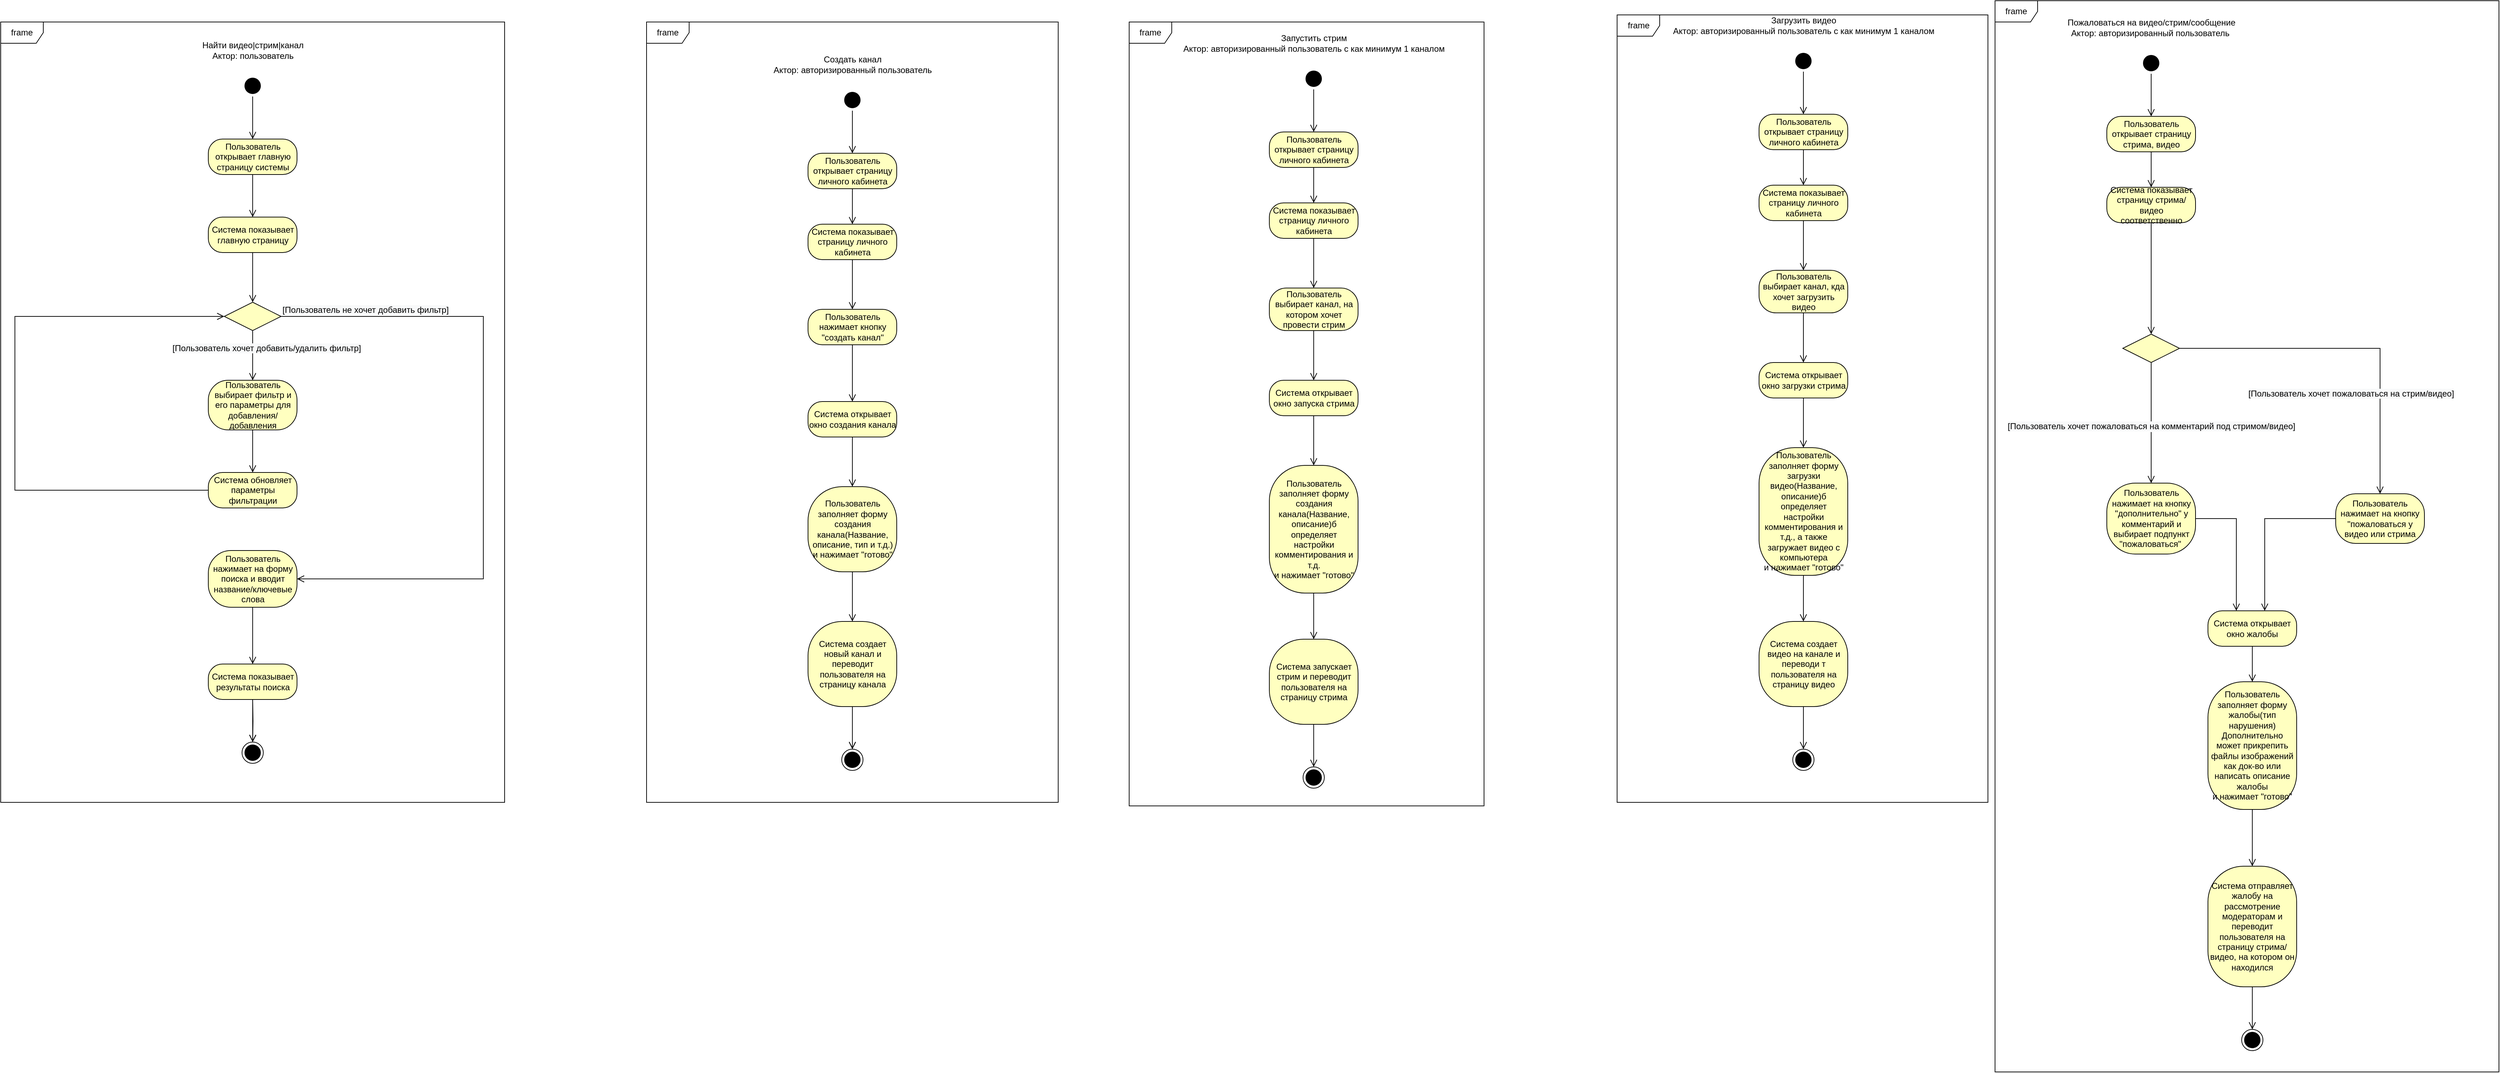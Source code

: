 <mxfile version="17.1.1" type="github">
  <diagram id="yXc7YJNdHbiCosbK2DJq" name="Page-1">
    <mxGraphModel dx="3694" dy="1524" grid="1" gridSize="10" guides="1" tooltips="1" connect="1" arrows="1" fold="1" page="1" pageScale="1" pageWidth="850" pageHeight="1100" math="0" shadow="0">
      <root>
        <mxCell id="0" />
        <mxCell id="1" parent="0" />
        <mxCell id="2eAw91cuDSa5Pl7X2-ji-1" value="" style="ellipse;html=1;shape=startState;fillColor=#000000;strokeColor=#000000;" vertex="1" parent="1">
          <mxGeometry x="-180" y="145" width="30" height="30" as="geometry" />
        </mxCell>
        <mxCell id="2eAw91cuDSa5Pl7X2-ji-2" value="" style="edgeStyle=orthogonalEdgeStyle;html=1;verticalAlign=bottom;endArrow=open;endSize=8;strokeColor=#000000;rounded=0;" edge="1" source="2eAw91cuDSa5Pl7X2-ji-1" parent="1" target="2eAw91cuDSa5Pl7X2-ji-3">
          <mxGeometry relative="1" as="geometry">
            <mxPoint x="-165" y="265" as="targetPoint" />
          </mxGeometry>
        </mxCell>
        <mxCell id="2eAw91cuDSa5Pl7X2-ji-3" value="Пользователь открывает главную страницу системы" style="rounded=1;whiteSpace=wrap;html=1;arcSize=40;fontColor=#000000;fillColor=#ffffc0;strokeColor=#000000;" vertex="1" parent="1">
          <mxGeometry x="-227.5" y="235" width="125" height="50" as="geometry" />
        </mxCell>
        <mxCell id="2eAw91cuDSa5Pl7X2-ji-4" value="" style="edgeStyle=orthogonalEdgeStyle;html=1;verticalAlign=bottom;endArrow=open;endSize=8;strokeColor=#000000;rounded=0;" edge="1" source="2eAw91cuDSa5Pl7X2-ji-3" parent="1" target="2eAw91cuDSa5Pl7X2-ji-7">
          <mxGeometry relative="1" as="geometry">
            <mxPoint x="-165" y="395" as="targetPoint" />
            <Array as="points" />
          </mxGeometry>
        </mxCell>
        <mxCell id="2eAw91cuDSa5Pl7X2-ji-14" style="edgeStyle=orthogonalEdgeStyle;rounded=0;orthogonalLoop=1;jettySize=auto;html=1;strokeColor=#000000;endSize=8;endArrow=open;endFill=0;" edge="1" parent="1" source="2eAw91cuDSa5Pl7X2-ji-7" target="2eAw91cuDSa5Pl7X2-ji-10">
          <mxGeometry relative="1" as="geometry" />
        </mxCell>
        <mxCell id="2eAw91cuDSa5Pl7X2-ji-7" value="Система показывает главную страницу" style="rounded=1;whiteSpace=wrap;html=1;arcSize=40;fontColor=#000000;fillColor=#ffffc0;strokeColor=#000000;" vertex="1" parent="1">
          <mxGeometry x="-227.5" y="345" width="125" height="50" as="geometry" />
        </mxCell>
        <mxCell id="2eAw91cuDSa5Pl7X2-ji-24" style="edgeStyle=orthogonalEdgeStyle;rounded=0;orthogonalLoop=1;jettySize=auto;html=1;endArrow=open;endFill=0;endSize=8;strokeColor=#000000;" edge="1" parent="1" source="2eAw91cuDSa5Pl7X2-ji-9" target="2eAw91cuDSa5Pl7X2-ji-23">
          <mxGeometry relative="1" as="geometry" />
        </mxCell>
        <mxCell id="2eAw91cuDSa5Pl7X2-ji-9" value="Пользователь нажимает на форму поиска и вводит название/ключевые слова" style="rounded=1;whiteSpace=wrap;html=1;arcSize=40;fontColor=#000000;fillColor=#ffffc0;strokeColor=#000000;" vertex="1" parent="1">
          <mxGeometry x="-227.5" y="815" width="125" height="80" as="geometry" />
        </mxCell>
        <mxCell id="2eAw91cuDSa5Pl7X2-ji-10" value="" style="rhombus;whiteSpace=wrap;html=1;fillColor=#ffffc0;strokeColor=#000000;" vertex="1" parent="1">
          <mxGeometry x="-205" y="465" width="80" height="40" as="geometry" />
        </mxCell>
        <mxCell id="2eAw91cuDSa5Pl7X2-ji-11" value="&lt;span style=&quot;font-size: 12px ; text-align: center ; background-color: rgb(248 , 249 , 250)&quot;&gt;[Пользователь не хочет добавить фильтр]&lt;/span&gt;" style="edgeStyle=orthogonalEdgeStyle;html=1;align=left;verticalAlign=bottom;endArrow=open;endSize=8;strokeColor=#000000;rounded=0;" edge="1" source="2eAw91cuDSa5Pl7X2-ji-10" parent="1" target="2eAw91cuDSa5Pl7X2-ji-9">
          <mxGeometry x="-1" relative="1" as="geometry">
            <mxPoint x="70" y="845" as="targetPoint" />
            <Array as="points">
              <mxPoint x="160" y="485" />
              <mxPoint x="160" y="855" />
            </Array>
          </mxGeometry>
        </mxCell>
        <mxCell id="2eAw91cuDSa5Pl7X2-ji-12" value="&lt;span style=&quot;font-size: 12px ; text-align: center ; background-color: rgb(248 , 249 , 250)&quot;&gt;[Пользователь хочет добавить/удалить фильтр]&lt;/span&gt;" style="edgeStyle=orthogonalEdgeStyle;html=1;align=left;verticalAlign=top;endArrow=open;endSize=8;strokeColor=#000000;rounded=0;" edge="1" source="2eAw91cuDSa5Pl7X2-ji-10" parent="1" target="2eAw91cuDSa5Pl7X2-ji-15">
          <mxGeometry x="-0.714" y="-115" relative="1" as="geometry">
            <mxPoint x="-170" y="635" as="targetPoint" />
            <Array as="points" />
            <mxPoint y="1" as="offset" />
          </mxGeometry>
        </mxCell>
        <mxCell id="2eAw91cuDSa5Pl7X2-ji-17" style="edgeStyle=orthogonalEdgeStyle;rounded=0;orthogonalLoop=1;jettySize=auto;html=1;endArrow=open;endFill=0;endSize=8;strokeColor=#000000;" edge="1" parent="1" source="2eAw91cuDSa5Pl7X2-ji-15" target="2eAw91cuDSa5Pl7X2-ji-16">
          <mxGeometry relative="1" as="geometry" />
        </mxCell>
        <mxCell id="2eAw91cuDSa5Pl7X2-ji-15" value="Пользователь выбирает фильтр и его параметры для добавления/добавления" style="rounded=1;whiteSpace=wrap;html=1;arcSize=40;fontColor=#000000;fillColor=#ffffc0;strokeColor=#000000;" vertex="1" parent="1">
          <mxGeometry x="-227.5" y="575" width="125" height="70" as="geometry" />
        </mxCell>
        <mxCell id="2eAw91cuDSa5Pl7X2-ji-18" style="edgeStyle=orthogonalEdgeStyle;rounded=0;orthogonalLoop=1;jettySize=auto;html=1;endArrow=open;endFill=0;endSize=8;strokeColor=#000000;entryX=0;entryY=0.5;entryDx=0;entryDy=0;" edge="1" parent="1" source="2eAw91cuDSa5Pl7X2-ji-16" target="2eAw91cuDSa5Pl7X2-ji-10">
          <mxGeometry relative="1" as="geometry">
            <mxPoint x="-260" y="515" as="targetPoint" />
            <Array as="points">
              <mxPoint x="-500" y="730" />
              <mxPoint x="-500" y="485" />
            </Array>
          </mxGeometry>
        </mxCell>
        <mxCell id="2eAw91cuDSa5Pl7X2-ji-16" value="Система обновляет параметры фильтрации" style="rounded=1;whiteSpace=wrap;html=1;arcSize=40;fontColor=#000000;fillColor=#ffffc0;strokeColor=#000000;" vertex="1" parent="1">
          <mxGeometry x="-227.5" y="705" width="125" height="50" as="geometry" />
        </mxCell>
        <mxCell id="2eAw91cuDSa5Pl7X2-ji-23" value="Система показывает результаты поиска" style="rounded=1;whiteSpace=wrap;html=1;arcSize=40;fontColor=#000000;fillColor=#ffffc0;strokeColor=#000000;" vertex="1" parent="1">
          <mxGeometry x="-227.5" y="975" width="125" height="50" as="geometry" />
        </mxCell>
        <mxCell id="2eAw91cuDSa5Pl7X2-ji-25" value="frame" style="shape=umlFrame;whiteSpace=wrap;html=1;strokeColor=#000000;" vertex="1" parent="1">
          <mxGeometry x="390" y="70" width="580" height="1100" as="geometry" />
        </mxCell>
        <mxCell id="2eAw91cuDSa5Pl7X2-ji-26" value="Найти видео|стрим|канал&lt;br&gt;Актор: пользователь" style="text;html=1;align=center;verticalAlign=middle;resizable=0;points=[];autosize=1;strokeColor=none;fillColor=none;" vertex="1" parent="1">
          <mxGeometry x="-245" y="95" width="160" height="30" as="geometry" />
        </mxCell>
        <mxCell id="2eAw91cuDSa5Pl7X2-ji-27" value="" style="ellipse;html=1;shape=startState;fillColor=#000000;strokeColor=#000000;" vertex="1" parent="1">
          <mxGeometry x="665" y="165" width="30" height="30" as="geometry" />
        </mxCell>
        <mxCell id="2eAw91cuDSa5Pl7X2-ji-28" value="" style="edgeStyle=orthogonalEdgeStyle;html=1;verticalAlign=bottom;endArrow=open;endSize=8;strokeColor=#000000;rounded=0;" edge="1" source="2eAw91cuDSa5Pl7X2-ji-27" target="2eAw91cuDSa5Pl7X2-ji-29" parent="1">
          <mxGeometry relative="1" as="geometry">
            <mxPoint x="680" y="285" as="targetPoint" />
          </mxGeometry>
        </mxCell>
        <mxCell id="2eAw91cuDSa5Pl7X2-ji-32" style="edgeStyle=orthogonalEdgeStyle;rounded=0;orthogonalLoop=1;jettySize=auto;html=1;endArrow=open;endFill=0;endSize=8;strokeColor=#000000;" edge="1" parent="1" source="2eAw91cuDSa5Pl7X2-ji-29" target="2eAw91cuDSa5Pl7X2-ji-31">
          <mxGeometry relative="1" as="geometry" />
        </mxCell>
        <mxCell id="2eAw91cuDSa5Pl7X2-ji-29" value="Пользователь открывает страницу личного кабинета" style="rounded=1;whiteSpace=wrap;html=1;arcSize=40;fontColor=#000000;fillColor=#ffffc0;strokeColor=#000000;" vertex="1" parent="1">
          <mxGeometry x="617.5" y="255" width="125" height="50" as="geometry" />
        </mxCell>
        <mxCell id="2eAw91cuDSa5Pl7X2-ji-30" value="Создать канал&lt;br&gt;Актор: авторизированный пользователь" style="text;html=1;align=center;verticalAlign=middle;resizable=0;points=[];autosize=1;strokeColor=none;fillColor=none;" vertex="1" parent="1">
          <mxGeometry x="560" y="115" width="240" height="30" as="geometry" />
        </mxCell>
        <mxCell id="2eAw91cuDSa5Pl7X2-ji-34" style="edgeStyle=orthogonalEdgeStyle;rounded=0;orthogonalLoop=1;jettySize=auto;html=1;endArrow=open;endFill=0;endSize=8;strokeColor=#000000;" edge="1" parent="1" source="2eAw91cuDSa5Pl7X2-ji-31" target="2eAw91cuDSa5Pl7X2-ji-33">
          <mxGeometry relative="1" as="geometry" />
        </mxCell>
        <mxCell id="2eAw91cuDSa5Pl7X2-ji-31" value="Система показывает страницу личного кабинета" style="rounded=1;whiteSpace=wrap;html=1;arcSize=40;fontColor=#000000;fillColor=#ffffc0;strokeColor=#000000;" vertex="1" parent="1">
          <mxGeometry x="617.5" y="355" width="125" height="50" as="geometry" />
        </mxCell>
        <mxCell id="2eAw91cuDSa5Pl7X2-ji-36" style="edgeStyle=orthogonalEdgeStyle;rounded=0;orthogonalLoop=1;jettySize=auto;html=1;endArrow=open;endFill=0;endSize=8;strokeColor=#000000;" edge="1" parent="1" source="2eAw91cuDSa5Pl7X2-ji-33" target="2eAw91cuDSa5Pl7X2-ji-35">
          <mxGeometry relative="1" as="geometry" />
        </mxCell>
        <mxCell id="2eAw91cuDSa5Pl7X2-ji-33" value="Пользователь нажимает кнопку &quot;создать канал&quot;" style="rounded=1;whiteSpace=wrap;html=1;arcSize=40;fontColor=#000000;fillColor=#ffffc0;strokeColor=#000000;" vertex="1" parent="1">
          <mxGeometry x="617.5" y="475" width="125" height="50" as="geometry" />
        </mxCell>
        <mxCell id="2eAw91cuDSa5Pl7X2-ji-38" style="edgeStyle=orthogonalEdgeStyle;rounded=0;orthogonalLoop=1;jettySize=auto;html=1;endArrow=open;endFill=0;endSize=8;strokeColor=#000000;" edge="1" parent="1" source="2eAw91cuDSa5Pl7X2-ji-35" target="2eAw91cuDSa5Pl7X2-ji-37">
          <mxGeometry relative="1" as="geometry" />
        </mxCell>
        <mxCell id="2eAw91cuDSa5Pl7X2-ji-35" value="Система открывает окно создания канала" style="rounded=1;whiteSpace=wrap;html=1;arcSize=40;fontColor=#000000;fillColor=#ffffc0;strokeColor=#000000;" vertex="1" parent="1">
          <mxGeometry x="617.5" y="605" width="125" height="50" as="geometry" />
        </mxCell>
        <mxCell id="2eAw91cuDSa5Pl7X2-ji-40" style="edgeStyle=orthogonalEdgeStyle;rounded=0;orthogonalLoop=1;jettySize=auto;html=1;endArrow=open;endFill=0;endSize=8;strokeColor=#000000;" edge="1" parent="1" source="2eAw91cuDSa5Pl7X2-ji-37" target="2eAw91cuDSa5Pl7X2-ji-39">
          <mxGeometry relative="1" as="geometry" />
        </mxCell>
        <mxCell id="2eAw91cuDSa5Pl7X2-ji-37" value="Пользователь заполняет форму создания канала(Название, описание, тип и т.д.)&lt;br&gt;и нажимает &quot;готово&quot;" style="rounded=1;whiteSpace=wrap;html=1;arcSize=40;fontColor=#000000;fillColor=#ffffc0;strokeColor=#000000;" vertex="1" parent="1">
          <mxGeometry x="617.5" y="725" width="125" height="120" as="geometry" />
        </mxCell>
        <mxCell id="2eAw91cuDSa5Pl7X2-ji-104" value="" style="edgeStyle=orthogonalEdgeStyle;rounded=0;orthogonalLoop=1;jettySize=auto;html=1;endArrow=open;endFill=0;endSize=8;strokeColor=#000000;" edge="1" parent="1" source="2eAw91cuDSa5Pl7X2-ji-39" target="2eAw91cuDSa5Pl7X2-ji-103">
          <mxGeometry relative="1" as="geometry" />
        </mxCell>
        <mxCell id="2eAw91cuDSa5Pl7X2-ji-39" value="Система создает новый канал и переводит пользователя на страницу канала" style="rounded=1;whiteSpace=wrap;html=1;arcSize=40;fontColor=#000000;fillColor=#ffffc0;strokeColor=#000000;" vertex="1" parent="1">
          <mxGeometry x="617.5" y="915" width="125" height="120" as="geometry" />
        </mxCell>
        <mxCell id="2eAw91cuDSa5Pl7X2-ji-41" value="" style="ellipse;html=1;shape=startState;fillColor=#000000;strokeColor=#000000;" vertex="1" parent="1">
          <mxGeometry x="1315" y="135" width="30" height="30" as="geometry" />
        </mxCell>
        <mxCell id="2eAw91cuDSa5Pl7X2-ji-42" value="" style="edgeStyle=orthogonalEdgeStyle;html=1;verticalAlign=bottom;endArrow=open;endSize=8;strokeColor=#000000;rounded=0;" edge="1" source="2eAw91cuDSa5Pl7X2-ji-41" target="2eAw91cuDSa5Pl7X2-ji-44" parent="1">
          <mxGeometry relative="1" as="geometry">
            <mxPoint x="1330" y="255" as="targetPoint" />
          </mxGeometry>
        </mxCell>
        <mxCell id="2eAw91cuDSa5Pl7X2-ji-43" style="edgeStyle=orthogonalEdgeStyle;rounded=0;orthogonalLoop=1;jettySize=auto;html=1;endArrow=open;endFill=0;endSize=8;strokeColor=#000000;" edge="1" source="2eAw91cuDSa5Pl7X2-ji-44" target="2eAw91cuDSa5Pl7X2-ji-47" parent="1">
          <mxGeometry relative="1" as="geometry" />
        </mxCell>
        <mxCell id="2eAw91cuDSa5Pl7X2-ji-44" value="Пользователь открывает страницу личного кабинета" style="rounded=1;whiteSpace=wrap;html=1;arcSize=40;fontColor=#000000;fillColor=#ffffc0;strokeColor=#000000;" vertex="1" parent="1">
          <mxGeometry x="1267.5" y="225" width="125" height="50" as="geometry" />
        </mxCell>
        <mxCell id="2eAw91cuDSa5Pl7X2-ji-45" value="Запустить стрим&lt;br&gt;Актор: авторизированный пользователь с как минимум 1 каналом" style="text;html=1;align=center;verticalAlign=middle;resizable=0;points=[];autosize=1;strokeColor=none;fillColor=none;" vertex="1" parent="1">
          <mxGeometry x="1140" y="85" width="380" height="30" as="geometry" />
        </mxCell>
        <mxCell id="2eAw91cuDSa5Pl7X2-ji-46" style="edgeStyle=orthogonalEdgeStyle;rounded=0;orthogonalLoop=1;jettySize=auto;html=1;endArrow=open;endFill=0;endSize=8;strokeColor=#000000;" edge="1" source="2eAw91cuDSa5Pl7X2-ji-47" target="2eAw91cuDSa5Pl7X2-ji-49" parent="1">
          <mxGeometry relative="1" as="geometry" />
        </mxCell>
        <mxCell id="2eAw91cuDSa5Pl7X2-ji-47" value="Система показывает страницу личного кабинета" style="rounded=1;whiteSpace=wrap;html=1;arcSize=40;fontColor=#000000;fillColor=#ffffc0;strokeColor=#000000;" vertex="1" parent="1">
          <mxGeometry x="1267.5" y="325" width="125" height="50" as="geometry" />
        </mxCell>
        <mxCell id="2eAw91cuDSa5Pl7X2-ji-48" style="edgeStyle=orthogonalEdgeStyle;rounded=0;orthogonalLoop=1;jettySize=auto;html=1;endArrow=open;endFill=0;endSize=8;strokeColor=#000000;" edge="1" source="2eAw91cuDSa5Pl7X2-ji-49" target="2eAw91cuDSa5Pl7X2-ji-51" parent="1">
          <mxGeometry relative="1" as="geometry" />
        </mxCell>
        <mxCell id="2eAw91cuDSa5Pl7X2-ji-49" value="Пользователь выбирает канал, на котором хочет провести стрим" style="rounded=1;whiteSpace=wrap;html=1;arcSize=40;fontColor=#000000;fillColor=#ffffc0;strokeColor=#000000;" vertex="1" parent="1">
          <mxGeometry x="1267.5" y="445" width="125" height="60" as="geometry" />
        </mxCell>
        <mxCell id="2eAw91cuDSa5Pl7X2-ji-50" style="edgeStyle=orthogonalEdgeStyle;rounded=0;orthogonalLoop=1;jettySize=auto;html=1;endArrow=open;endFill=0;endSize=8;strokeColor=#000000;" edge="1" source="2eAw91cuDSa5Pl7X2-ji-51" target="2eAw91cuDSa5Pl7X2-ji-53" parent="1">
          <mxGeometry relative="1" as="geometry" />
        </mxCell>
        <mxCell id="2eAw91cuDSa5Pl7X2-ji-51" value="Система открывает окно запуска стрима" style="rounded=1;whiteSpace=wrap;html=1;arcSize=40;fontColor=#000000;fillColor=#ffffc0;strokeColor=#000000;" vertex="1" parent="1">
          <mxGeometry x="1267.5" y="575" width="125" height="50" as="geometry" />
        </mxCell>
        <mxCell id="2eAw91cuDSa5Pl7X2-ji-52" style="edgeStyle=orthogonalEdgeStyle;rounded=0;orthogonalLoop=1;jettySize=auto;html=1;endArrow=open;endFill=0;endSize=8;strokeColor=#000000;" edge="1" source="2eAw91cuDSa5Pl7X2-ji-53" target="2eAw91cuDSa5Pl7X2-ji-54" parent="1">
          <mxGeometry relative="1" as="geometry" />
        </mxCell>
        <mxCell id="2eAw91cuDSa5Pl7X2-ji-53" value="Пользователь заполняет форму создания канала(Название, описание)б определяет настройки комментирования и т.д.&lt;br&gt;и нажимает &quot;готово&quot;" style="rounded=1;whiteSpace=wrap;html=1;arcSize=40;fontColor=#000000;fillColor=#ffffc0;strokeColor=#000000;" vertex="1" parent="1">
          <mxGeometry x="1267.5" y="695" width="125" height="180" as="geometry" />
        </mxCell>
        <mxCell id="2eAw91cuDSa5Pl7X2-ji-54" value="Система запускает стрим и переводит пользователя на страницу стрима" style="rounded=1;whiteSpace=wrap;html=1;arcSize=40;fontColor=#000000;fillColor=#ffffc0;strokeColor=#000000;" vertex="1" parent="1">
          <mxGeometry x="1267.5" y="940" width="125" height="120" as="geometry" />
        </mxCell>
        <mxCell id="2eAw91cuDSa5Pl7X2-ji-55" value="" style="ellipse;html=1;shape=startState;fillColor=#000000;strokeColor=#000000;" vertex="1" parent="1">
          <mxGeometry x="2005" y="110" width="30" height="30" as="geometry" />
        </mxCell>
        <mxCell id="2eAw91cuDSa5Pl7X2-ji-56" value="" style="edgeStyle=orthogonalEdgeStyle;html=1;verticalAlign=bottom;endArrow=open;endSize=8;strokeColor=#000000;rounded=0;" edge="1" source="2eAw91cuDSa5Pl7X2-ji-55" target="2eAw91cuDSa5Pl7X2-ji-58" parent="1">
          <mxGeometry relative="1" as="geometry">
            <mxPoint x="2020" y="230" as="targetPoint" />
          </mxGeometry>
        </mxCell>
        <mxCell id="2eAw91cuDSa5Pl7X2-ji-57" style="edgeStyle=orthogonalEdgeStyle;rounded=0;orthogonalLoop=1;jettySize=auto;html=1;endArrow=open;endFill=0;endSize=8;strokeColor=#000000;" edge="1" source="2eAw91cuDSa5Pl7X2-ji-58" target="2eAw91cuDSa5Pl7X2-ji-61" parent="1">
          <mxGeometry relative="1" as="geometry" />
        </mxCell>
        <mxCell id="2eAw91cuDSa5Pl7X2-ji-58" value="Пользователь открывает страницу личного кабинета" style="rounded=1;whiteSpace=wrap;html=1;arcSize=40;fontColor=#000000;fillColor=#ffffc0;strokeColor=#000000;" vertex="1" parent="1">
          <mxGeometry x="1957.5" y="200" width="125" height="50" as="geometry" />
        </mxCell>
        <mxCell id="2eAw91cuDSa5Pl7X2-ji-59" value="Загрузить видео&lt;br&gt;Актор: авторизированный пользователь с как минимум 1 каналом" style="text;html=1;align=center;verticalAlign=middle;resizable=0;points=[];autosize=1;strokeColor=none;fillColor=none;" vertex="1" parent="1">
          <mxGeometry x="1830" y="60" width="380" height="30" as="geometry" />
        </mxCell>
        <mxCell id="2eAw91cuDSa5Pl7X2-ji-60" style="edgeStyle=orthogonalEdgeStyle;rounded=0;orthogonalLoop=1;jettySize=auto;html=1;endArrow=open;endFill=0;endSize=8;strokeColor=#000000;" edge="1" source="2eAw91cuDSa5Pl7X2-ji-61" target="2eAw91cuDSa5Pl7X2-ji-63" parent="1">
          <mxGeometry relative="1" as="geometry" />
        </mxCell>
        <mxCell id="2eAw91cuDSa5Pl7X2-ji-61" value="Система показывает страницу личного кабинета" style="rounded=1;whiteSpace=wrap;html=1;arcSize=40;fontColor=#000000;fillColor=#ffffc0;strokeColor=#000000;" vertex="1" parent="1">
          <mxGeometry x="1957.5" y="300" width="125" height="50" as="geometry" />
        </mxCell>
        <mxCell id="2eAw91cuDSa5Pl7X2-ji-62" style="edgeStyle=orthogonalEdgeStyle;rounded=0;orthogonalLoop=1;jettySize=auto;html=1;endArrow=open;endFill=0;endSize=8;strokeColor=#000000;" edge="1" source="2eAw91cuDSa5Pl7X2-ji-63" target="2eAw91cuDSa5Pl7X2-ji-65" parent="1">
          <mxGeometry relative="1" as="geometry" />
        </mxCell>
        <mxCell id="2eAw91cuDSa5Pl7X2-ji-63" value="Пользователь выбирает канал, кда хочет загрузить видео" style="rounded=1;whiteSpace=wrap;html=1;arcSize=40;fontColor=#000000;fillColor=#ffffc0;strokeColor=#000000;" vertex="1" parent="1">
          <mxGeometry x="1957.5" y="420" width="125" height="60" as="geometry" />
        </mxCell>
        <mxCell id="2eAw91cuDSa5Pl7X2-ji-64" style="edgeStyle=orthogonalEdgeStyle;rounded=0;orthogonalLoop=1;jettySize=auto;html=1;endArrow=open;endFill=0;endSize=8;strokeColor=#000000;" edge="1" source="2eAw91cuDSa5Pl7X2-ji-65" target="2eAw91cuDSa5Pl7X2-ji-67" parent="1">
          <mxGeometry relative="1" as="geometry" />
        </mxCell>
        <mxCell id="2eAw91cuDSa5Pl7X2-ji-65" value="Система открывает окно загрузки стрима" style="rounded=1;whiteSpace=wrap;html=1;arcSize=40;fontColor=#000000;fillColor=#ffffc0;strokeColor=#000000;" vertex="1" parent="1">
          <mxGeometry x="1957.5" y="550" width="125" height="50" as="geometry" />
        </mxCell>
        <mxCell id="2eAw91cuDSa5Pl7X2-ji-66" style="edgeStyle=orthogonalEdgeStyle;rounded=0;orthogonalLoop=1;jettySize=auto;html=1;endArrow=open;endFill=0;endSize=8;strokeColor=#000000;" edge="1" source="2eAw91cuDSa5Pl7X2-ji-67" target="2eAw91cuDSa5Pl7X2-ji-68" parent="1">
          <mxGeometry relative="1" as="geometry" />
        </mxCell>
        <mxCell id="2eAw91cuDSa5Pl7X2-ji-67" value="Пользователь заполняет форму загрузки видео(Название, описание)б определяет настройки комментирования и т.д., а также загружает видео с компьютера&lt;br&gt;и нажимает &quot;готово&quot;" style="rounded=1;whiteSpace=wrap;html=1;arcSize=40;fontColor=#000000;fillColor=#ffffc0;strokeColor=#000000;" vertex="1" parent="1">
          <mxGeometry x="1957.5" y="670" width="125" height="180" as="geometry" />
        </mxCell>
        <mxCell id="2eAw91cuDSa5Pl7X2-ji-68" value="Система создает видео на канале и переводи т пользователя на страницу видео" style="rounded=1;whiteSpace=wrap;html=1;arcSize=40;fontColor=#000000;fillColor=#ffffc0;strokeColor=#000000;" vertex="1" parent="1">
          <mxGeometry x="1957.5" y="915" width="125" height="120" as="geometry" />
        </mxCell>
        <mxCell id="2eAw91cuDSa5Pl7X2-ji-69" value="" style="ellipse;html=1;shape=startState;fillColor=#000000;strokeColor=#000000;" vertex="1" parent="1">
          <mxGeometry x="2495" y="113" width="30" height="30" as="geometry" />
        </mxCell>
        <mxCell id="2eAw91cuDSa5Pl7X2-ji-70" value="" style="edgeStyle=orthogonalEdgeStyle;html=1;verticalAlign=bottom;endArrow=open;endSize=8;strokeColor=#000000;rounded=0;" edge="1" source="2eAw91cuDSa5Pl7X2-ji-69" target="2eAw91cuDSa5Pl7X2-ji-72" parent="1">
          <mxGeometry relative="1" as="geometry">
            <mxPoint x="2510" y="233" as="targetPoint" />
          </mxGeometry>
        </mxCell>
        <mxCell id="2eAw91cuDSa5Pl7X2-ji-71" style="edgeStyle=orthogonalEdgeStyle;rounded=0;orthogonalLoop=1;jettySize=auto;html=1;endArrow=open;endFill=0;endSize=8;strokeColor=#000000;" edge="1" source="2eAw91cuDSa5Pl7X2-ji-72" target="2eAw91cuDSa5Pl7X2-ji-75" parent="1">
          <mxGeometry relative="1" as="geometry" />
        </mxCell>
        <mxCell id="2eAw91cuDSa5Pl7X2-ji-72" value="Пользователь открывает страницу стрима, видео" style="rounded=1;whiteSpace=wrap;html=1;arcSize=40;fontColor=#000000;fillColor=#ffffc0;strokeColor=#000000;" vertex="1" parent="1">
          <mxGeometry x="2447.5" y="203" width="125" height="50" as="geometry" />
        </mxCell>
        <mxCell id="2eAw91cuDSa5Pl7X2-ji-73" value="Пожаловаться на видео/стрим/сообщение&lt;br&gt;Актор: авторизированный пользователь&amp;nbsp;" style="text;html=1;align=center;verticalAlign=middle;resizable=0;points=[];autosize=1;strokeColor=none;fillColor=none;" vertex="1" parent="1">
          <mxGeometry x="2385" y="63" width="250" height="30" as="geometry" />
        </mxCell>
        <mxCell id="2eAw91cuDSa5Pl7X2-ji-74" style="edgeStyle=orthogonalEdgeStyle;rounded=0;orthogonalLoop=1;jettySize=auto;html=1;endArrow=open;endFill=0;endSize=8;strokeColor=#000000;entryX=0.5;entryY=0;entryDx=0;entryDy=0;" edge="1" source="2eAw91cuDSa5Pl7X2-ji-75" target="2eAw91cuDSa5Pl7X2-ji-83" parent="1">
          <mxGeometry relative="1" as="geometry" />
        </mxCell>
        <mxCell id="2eAw91cuDSa5Pl7X2-ji-75" value="Система показывает страницу стрима/видео соответственно" style="rounded=1;whiteSpace=wrap;html=1;arcSize=40;fontColor=#000000;fillColor=#ffffc0;strokeColor=#000000;" vertex="1" parent="1">
          <mxGeometry x="2447.5" y="303" width="125" height="50" as="geometry" />
        </mxCell>
        <mxCell id="2eAw91cuDSa5Pl7X2-ji-90" style="edgeStyle=orthogonalEdgeStyle;rounded=0;orthogonalLoop=1;jettySize=auto;html=1;endArrow=open;endFill=0;endSize=8;strokeColor=#000000;" edge="1" parent="1" source="2eAw91cuDSa5Pl7X2-ji-77" target="2eAw91cuDSa5Pl7X2-ji-79">
          <mxGeometry relative="1" as="geometry">
            <Array as="points">
              <mxPoint x="2670" y="770" />
            </Array>
          </mxGeometry>
        </mxCell>
        <mxCell id="2eAw91cuDSa5Pl7X2-ji-77" value="Пользователь нажимает на кнопку &quot;пожаловаться у видео или стрима" style="rounded=1;whiteSpace=wrap;html=1;arcSize=40;fontColor=#000000;fillColor=#ffffc0;strokeColor=#000000;" vertex="1" parent="1">
          <mxGeometry x="2770" y="735" width="125" height="70" as="geometry" />
        </mxCell>
        <mxCell id="2eAw91cuDSa5Pl7X2-ji-78" style="edgeStyle=orthogonalEdgeStyle;rounded=0;orthogonalLoop=1;jettySize=auto;html=1;endArrow=open;endFill=0;endSize=8;strokeColor=#000000;" edge="1" source="2eAw91cuDSa5Pl7X2-ji-79" target="2eAw91cuDSa5Pl7X2-ji-81" parent="1">
          <mxGeometry relative="1" as="geometry" />
        </mxCell>
        <mxCell id="2eAw91cuDSa5Pl7X2-ji-79" value="Система открывает окно жалобы" style="rounded=1;whiteSpace=wrap;html=1;arcSize=40;fontColor=#000000;fillColor=#ffffc0;strokeColor=#000000;" vertex="1" parent="1">
          <mxGeometry x="2590" y="900" width="125" height="50" as="geometry" />
        </mxCell>
        <mxCell id="2eAw91cuDSa5Pl7X2-ji-80" style="edgeStyle=orthogonalEdgeStyle;rounded=0;orthogonalLoop=1;jettySize=auto;html=1;endArrow=open;endFill=0;endSize=8;strokeColor=#000000;" edge="1" source="2eAw91cuDSa5Pl7X2-ji-81" target="2eAw91cuDSa5Pl7X2-ji-82" parent="1">
          <mxGeometry relative="1" as="geometry" />
        </mxCell>
        <mxCell id="2eAw91cuDSa5Pl7X2-ji-81" value="Пользователь заполняет форму жалобы(тип нарушения) Дополнительно может прикрепить файлы изображений как док-во или написать описание жалобы&lt;br&gt;и нажимает &quot;готово&quot;" style="rounded=1;whiteSpace=wrap;html=1;arcSize=40;fontColor=#000000;fillColor=#ffffc0;strokeColor=#000000;" vertex="1" parent="1">
          <mxGeometry x="2590" y="1000" width="125" height="180" as="geometry" />
        </mxCell>
        <mxCell id="2eAw91cuDSa5Pl7X2-ji-92" style="edgeStyle=orthogonalEdgeStyle;rounded=0;orthogonalLoop=1;jettySize=auto;html=1;endArrow=open;endFill=0;endSize=8;strokeColor=#000000;" edge="1" parent="1" source="2eAw91cuDSa5Pl7X2-ji-82" target="2eAw91cuDSa5Pl7X2-ji-91">
          <mxGeometry relative="1" as="geometry" />
        </mxCell>
        <mxCell id="2eAw91cuDSa5Pl7X2-ji-82" value="Система отправляет жалобу на рассмотрение модераторам и переводит пользователя на страницу стрима/видео, на котором он находился" style="rounded=1;whiteSpace=wrap;html=1;arcSize=40;fontColor=#000000;fillColor=#ffffc0;strokeColor=#000000;" vertex="1" parent="1">
          <mxGeometry x="2590" y="1260" width="125" height="170" as="geometry" />
        </mxCell>
        <mxCell id="2eAw91cuDSa5Pl7X2-ji-87" style="edgeStyle=orthogonalEdgeStyle;rounded=0;orthogonalLoop=1;jettySize=auto;html=1;endArrow=open;endFill=0;endSize=8;strokeColor=#000000;" edge="1" parent="1" source="2eAw91cuDSa5Pl7X2-ji-83" target="2eAw91cuDSa5Pl7X2-ji-86">
          <mxGeometry relative="1" as="geometry" />
        </mxCell>
        <mxCell id="2eAw91cuDSa5Pl7X2-ji-88" value="&lt;span style=&quot;font-size: 12px ; background-color: rgb(248 , 249 , 250)&quot;&gt;[Пользователь хочет пожаловаться на комментарий под стримом/видео]&lt;/span&gt;" style="edgeLabel;html=1;align=center;verticalAlign=middle;resizable=0;points=[];" vertex="1" connectable="0" parent="2eAw91cuDSa5Pl7X2-ji-87">
          <mxGeometry x="-0.297" y="-1" relative="1" as="geometry">
            <mxPoint x="1" y="30" as="offset" />
          </mxGeometry>
        </mxCell>
        <mxCell id="2eAw91cuDSa5Pl7X2-ji-83" value="" style="rhombus;whiteSpace=wrap;html=1;fillColor=#ffffc0;strokeColor=#000000;" vertex="1" parent="1">
          <mxGeometry x="2470" y="510" width="80" height="40" as="geometry" />
        </mxCell>
        <mxCell id="2eAw91cuDSa5Pl7X2-ji-84" value="&lt;span style=&quot;font-size: 12px ; text-align: center ; background-color: rgb(248 , 249 , 250)&quot;&gt;[Пользователь хочет пожаловаться на стрим/видео]&lt;/span&gt;" style="edgeStyle=orthogonalEdgeStyle;html=1;align=left;verticalAlign=top;endArrow=open;endSize=8;strokeColor=#000000;rounded=0;" edge="1" source="2eAw91cuDSa5Pl7X2-ji-83" parent="1" target="2eAw91cuDSa5Pl7X2-ji-77">
          <mxGeometry x="-0.615" y="-50" relative="1" as="geometry">
            <mxPoint x="2690" y="650" as="targetPoint" />
            <Array as="points" />
            <mxPoint x="1" as="offset" />
          </mxGeometry>
        </mxCell>
        <mxCell id="2eAw91cuDSa5Pl7X2-ji-89" style="edgeStyle=orthogonalEdgeStyle;rounded=0;orthogonalLoop=1;jettySize=auto;html=1;endArrow=open;endFill=0;endSize=8;strokeColor=#000000;" edge="1" parent="1" source="2eAw91cuDSa5Pl7X2-ji-86" target="2eAw91cuDSa5Pl7X2-ji-79">
          <mxGeometry relative="1" as="geometry">
            <Array as="points">
              <mxPoint x="2630" y="770" />
            </Array>
          </mxGeometry>
        </mxCell>
        <mxCell id="2eAw91cuDSa5Pl7X2-ji-86" value="Пользователь нажимает на кнопку &quot;дополнительно&quot; у комментарий и выбирает подпункт &quot;пожаловаться&quot;&amp;nbsp;" style="rounded=1;whiteSpace=wrap;html=1;arcSize=40;fontColor=#000000;fillColor=#ffffc0;strokeColor=#000000;" vertex="1" parent="1">
          <mxGeometry x="2447.5" y="720" width="125" height="100" as="geometry" />
        </mxCell>
        <mxCell id="2eAw91cuDSa5Pl7X2-ji-91" value="" style="ellipse;html=1;shape=endState;fillColor=#000000;strokeColor=#000000;" vertex="1" parent="1">
          <mxGeometry x="2637.5" y="1490" width="30" height="30" as="geometry" />
        </mxCell>
        <mxCell id="2eAw91cuDSa5Pl7X2-ji-94" style="edgeStyle=orthogonalEdgeStyle;rounded=0;orthogonalLoop=1;jettySize=auto;html=1;endArrow=open;endFill=0;endSize=8;strokeColor=#000000;" edge="1" target="2eAw91cuDSa5Pl7X2-ji-95" parent="1" source="2eAw91cuDSa5Pl7X2-ji-68">
          <mxGeometry relative="1" as="geometry">
            <mxPoint x="2020" y="1035" as="sourcePoint" />
          </mxGeometry>
        </mxCell>
        <mxCell id="2eAw91cuDSa5Pl7X2-ji-95" value="" style="ellipse;html=1;shape=endState;fillColor=#000000;strokeColor=#000000;" vertex="1" parent="1">
          <mxGeometry x="2005" y="1095" width="30" height="30" as="geometry" />
        </mxCell>
        <mxCell id="2eAw91cuDSa5Pl7X2-ji-96" style="edgeStyle=orthogonalEdgeStyle;rounded=0;orthogonalLoop=1;jettySize=auto;html=1;endArrow=open;endFill=0;endSize=8;strokeColor=#000000;" edge="1" target="2eAw91cuDSa5Pl7X2-ji-97" parent="1" source="2eAw91cuDSa5Pl7X2-ji-54">
          <mxGeometry relative="1" as="geometry">
            <mxPoint x="1330" y="1060" as="sourcePoint" />
          </mxGeometry>
        </mxCell>
        <mxCell id="2eAw91cuDSa5Pl7X2-ji-97" value="" style="ellipse;html=1;shape=endState;fillColor=#000000;strokeColor=#000000;" vertex="1" parent="1">
          <mxGeometry x="1315" y="1120" width="30" height="30" as="geometry" />
        </mxCell>
        <mxCell id="2eAw91cuDSa5Pl7X2-ji-102" style="edgeStyle=orthogonalEdgeStyle;rounded=0;orthogonalLoop=1;jettySize=auto;html=1;endArrow=open;endFill=0;endSize=8;strokeColor=#000000;" edge="1" target="2eAw91cuDSa5Pl7X2-ji-103" parent="1" source="2eAw91cuDSa5Pl7X2-ji-39">
          <mxGeometry relative="1" as="geometry">
            <mxPoint x="680" y="1035" as="sourcePoint" />
          </mxGeometry>
        </mxCell>
        <mxCell id="2eAw91cuDSa5Pl7X2-ji-103" value="" style="ellipse;html=1;shape=endState;fillColor=#000000;strokeColor=#000000;" vertex="1" parent="1">
          <mxGeometry x="665" y="1095" width="30" height="30" as="geometry" />
        </mxCell>
        <mxCell id="2eAw91cuDSa5Pl7X2-ji-105" value="" style="edgeStyle=orthogonalEdgeStyle;rounded=0;orthogonalLoop=1;jettySize=auto;html=1;endArrow=open;endFill=0;endSize=8;strokeColor=#000000;" edge="1" target="2eAw91cuDSa5Pl7X2-ji-107" parent="1">
          <mxGeometry relative="1" as="geometry">
            <mxPoint x="-165" y="1025" as="sourcePoint" />
          </mxGeometry>
        </mxCell>
        <mxCell id="2eAw91cuDSa5Pl7X2-ji-106" style="edgeStyle=orthogonalEdgeStyle;rounded=0;orthogonalLoop=1;jettySize=auto;html=1;endArrow=open;endFill=0;endSize=8;strokeColor=#000000;" edge="1" target="2eAw91cuDSa5Pl7X2-ji-107" parent="1" source="2eAw91cuDSa5Pl7X2-ji-23">
          <mxGeometry relative="1" as="geometry">
            <mxPoint x="-165" y="1025" as="sourcePoint" />
          </mxGeometry>
        </mxCell>
        <mxCell id="2eAw91cuDSa5Pl7X2-ji-107" value="" style="ellipse;html=1;shape=endState;fillColor=#000000;strokeColor=#000000;" vertex="1" parent="1">
          <mxGeometry x="-180" y="1085" width="30" height="30" as="geometry" />
        </mxCell>
        <mxCell id="2eAw91cuDSa5Pl7X2-ji-108" value="frame" style="shape=umlFrame;whiteSpace=wrap;html=1;strokeColor=#000000;" vertex="1" parent="1">
          <mxGeometry x="-520" y="70" width="710" height="1100" as="geometry" />
        </mxCell>
        <mxCell id="2eAw91cuDSa5Pl7X2-ji-112" value="frame" style="shape=umlFrame;whiteSpace=wrap;html=1;strokeColor=#000000;" vertex="1" parent="1">
          <mxGeometry x="1757.5" y="60" width="522.5" height="1110" as="geometry" />
        </mxCell>
        <mxCell id="2eAw91cuDSa5Pl7X2-ji-113" value="frame" style="shape=umlFrame;whiteSpace=wrap;html=1;strokeColor=#000000;" vertex="1" parent="1">
          <mxGeometry x="1070" y="70" width="500" height="1105" as="geometry" />
        </mxCell>
        <mxCell id="2eAw91cuDSa5Pl7X2-ji-136" value="frame" style="shape=umlFrame;whiteSpace=wrap;html=1;strokeColor=#000000;" vertex="1" parent="1">
          <mxGeometry x="2290" y="40" width="710" height="1510" as="geometry" />
        </mxCell>
      </root>
    </mxGraphModel>
  </diagram>
</mxfile>
